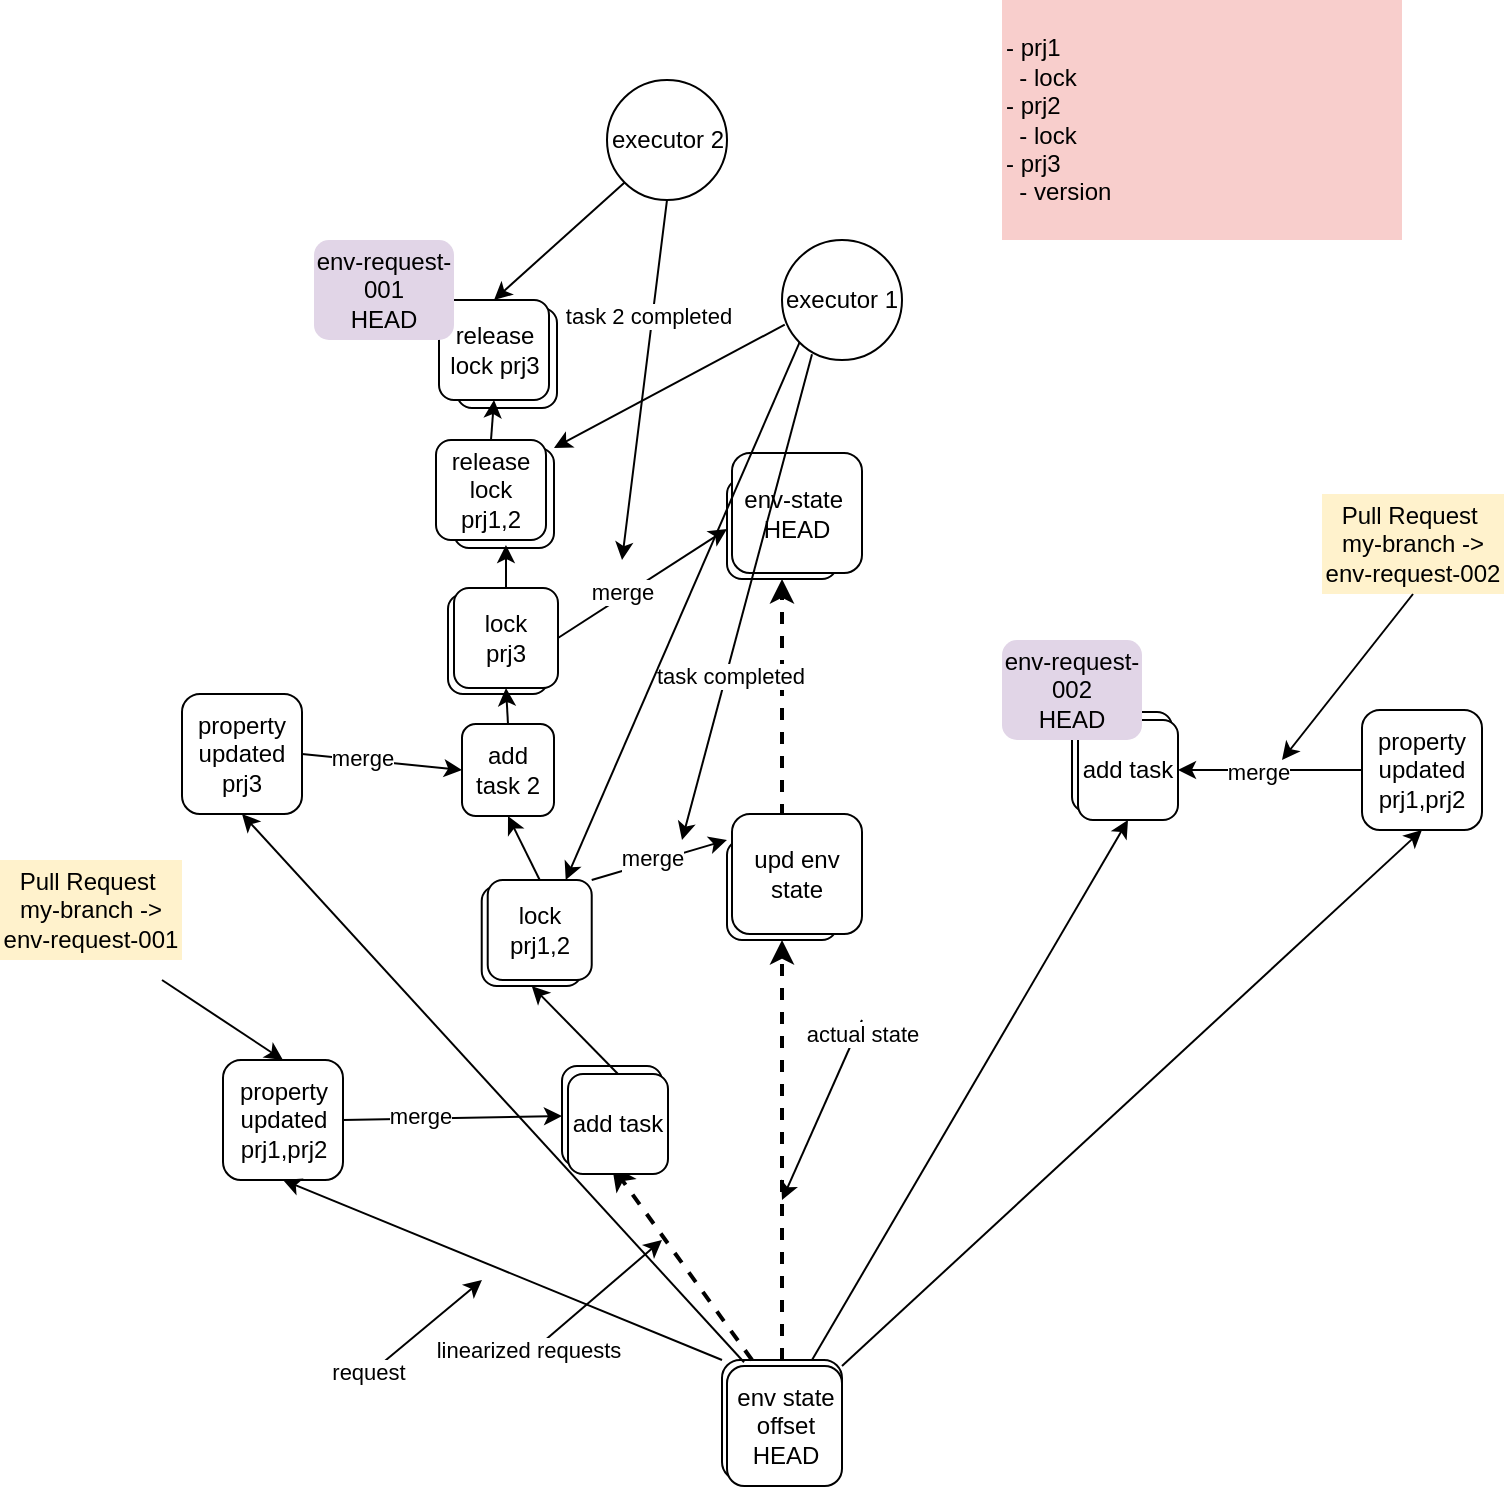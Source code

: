 <mxfile version="26.2.3">
  <diagram name="Page-1" id="kJdv7-yGnO9rXfNPzpO_">
    <mxGraphModel dx="1720" dy="1495" grid="1" gridSize="10" guides="1" tooltips="1" connect="1" arrows="1" fold="1" page="1" pageScale="1" pageWidth="850" pageHeight="1100" math="0" shadow="0">
      <root>
        <mxCell id="0" />
        <mxCell id="1" parent="0" />
        <mxCell id="tc9lPHJW7ty5cSRw3GDh-1" value="" style="rounded=1;whiteSpace=wrap;html=1;" parent="1" vertex="1">
          <mxGeometry x="330" y="250" width="60" height="60" as="geometry" />
        </mxCell>
        <mxCell id="tc9lPHJW7ty5cSRw3GDh-2" value="" style="rounded=1;whiteSpace=wrap;html=1;" parent="1" vertex="1">
          <mxGeometry x="250" y="103" width="50" height="50" as="geometry" />
        </mxCell>
        <mxCell id="tc9lPHJW7ty5cSRw3GDh-3" value="property updated&lt;div&gt;prj1,prj2&lt;/div&gt;" style="rounded=1;whiteSpace=wrap;html=1;" parent="1" vertex="1">
          <mxGeometry x="80.5" y="100" width="60" height="60" as="geometry" />
        </mxCell>
        <mxCell id="tc9lPHJW7ty5cSRw3GDh-4" value="env state offset HEAD" style="rounded=1;whiteSpace=wrap;html=1;" parent="1" vertex="1">
          <mxGeometry x="332.5" y="253" width="57.5" height="60" as="geometry" />
        </mxCell>
        <mxCell id="tc9lPHJW7ty5cSRw3GDh-5" value="" style="endArrow=classic;html=1;rounded=0;entryX=0.5;entryY=1;entryDx=0;entryDy=0;exitX=0.25;exitY=0;exitDx=0;exitDy=0;strokeWidth=2;dashed=1;" parent="1" source="tc9lPHJW7ty5cSRw3GDh-1" target="tc9lPHJW7ty5cSRw3GDh-2" edge="1">
          <mxGeometry width="50" height="50" relative="1" as="geometry">
            <mxPoint x="270" y="300" as="sourcePoint" />
            <mxPoint x="320" y="250" as="targetPoint" />
          </mxGeometry>
        </mxCell>
        <mxCell id="tc9lPHJW7ty5cSRw3GDh-6" value="" style="endArrow=classic;html=1;rounded=0;exitX=0;exitY=0;exitDx=0;exitDy=0;entryX=0.5;entryY=1;entryDx=0;entryDy=0;" parent="1" source="tc9lPHJW7ty5cSRw3GDh-1" target="tc9lPHJW7ty5cSRw3GDh-3" edge="1">
          <mxGeometry width="50" height="50" relative="1" as="geometry">
            <mxPoint x="220" y="200" as="sourcePoint" />
            <mxPoint x="270" y="150" as="targetPoint" />
          </mxGeometry>
        </mxCell>
        <mxCell id="tc9lPHJW7ty5cSRw3GDh-7" value="add task" style="rounded=1;whiteSpace=wrap;html=1;" parent="1" vertex="1">
          <mxGeometry x="253" y="107" width="50" height="50" as="geometry" />
        </mxCell>
        <mxCell id="tc9lPHJW7ty5cSRw3GDh-8" value="" style="endArrow=classic;html=1;rounded=0;exitX=0.5;exitY=0;exitDx=0;exitDy=0;strokeWidth=2;dashed=1;entryX=0.5;entryY=1;entryDx=0;entryDy=0;" parent="1" source="tc9lPHJW7ty5cSRw3GDh-13" edge="1" target="vAXXl4r_G6Kw9fOAu5oX-20">
          <mxGeometry width="50" height="50" relative="1" as="geometry">
            <mxPoint x="380" y="190" as="sourcePoint" />
            <mxPoint x="360" y="-300" as="targetPoint" />
          </mxGeometry>
        </mxCell>
        <mxCell id="tc9lPHJW7ty5cSRw3GDh-14" value="" style="endArrow=classic;html=1;rounded=0;exitX=0.5;exitY=0;exitDx=0;exitDy=0;strokeWidth=2;dashed=1;" parent="1" source="tc9lPHJW7ty5cSRw3GDh-1" target="tc9lPHJW7ty5cSRw3GDh-13" edge="1">
          <mxGeometry width="50" height="50" relative="1" as="geometry">
            <mxPoint x="360" y="250" as="sourcePoint" />
            <mxPoint x="360" y="-100" as="targetPoint" />
          </mxGeometry>
        </mxCell>
        <mxCell id="tc9lPHJW7ty5cSRw3GDh-13" value="" style="rounded=1;whiteSpace=wrap;html=1;" parent="1" vertex="1">
          <mxGeometry x="332.5" y="-10" width="55" height="50" as="geometry" />
        </mxCell>
        <mxCell id="tc9lPHJW7ty5cSRw3GDh-15" value="upd env state" style="rounded=1;whiteSpace=wrap;html=1;" parent="1" vertex="1">
          <mxGeometry x="335" y="-23" width="65" height="60" as="geometry" />
        </mxCell>
        <mxCell id="tc9lPHJW7ty5cSRw3GDh-16" value="" style="endArrow=classic;html=1;rounded=0;exitX=1;exitY=0.5;exitDx=0;exitDy=0;entryX=0;entryY=0.5;entryDx=0;entryDy=0;" parent="1" source="tc9lPHJW7ty5cSRw3GDh-3" target="tc9lPHJW7ty5cSRw3GDh-2" edge="1">
          <mxGeometry width="50" height="50" relative="1" as="geometry">
            <mxPoint x="140" y="150" as="sourcePoint" />
            <mxPoint x="190" y="100" as="targetPoint" />
          </mxGeometry>
        </mxCell>
        <mxCell id="tc9lPHJW7ty5cSRw3GDh-37" value="merge" style="edgeLabel;html=1;align=center;verticalAlign=middle;resizable=0;points=[];" parent="tc9lPHJW7ty5cSRw3GDh-16" vertex="1" connectable="0">
          <mxGeometry x="-0.297" y="2" relative="1" as="geometry">
            <mxPoint as="offset" />
          </mxGeometry>
        </mxCell>
        <mxCell id="tc9lPHJW7ty5cSRw3GDh-17" value="" style="endArrow=classic;html=1;rounded=0;exitX=0.5;exitY=1;exitDx=0;exitDy=0;entryX=0.5;entryY=0;entryDx=0;entryDy=0;" parent="1" edge="1" target="tc9lPHJW7ty5cSRw3GDh-3">
          <mxGeometry width="50" height="50" relative="1" as="geometry">
            <mxPoint x="50" y="60" as="sourcePoint" />
            <mxPoint x="150" y="120" as="targetPoint" />
          </mxGeometry>
        </mxCell>
        <mxCell id="tc9lPHJW7ty5cSRw3GDh-21" value="" style="endArrow=classic;html=1;rounded=0;" parent="1" edge="1">
          <mxGeometry width="50" height="50" relative="1" as="geometry">
            <mxPoint x="230" y="250" as="sourcePoint" />
            <mxPoint x="300" y="190" as="targetPoint" />
          </mxGeometry>
        </mxCell>
        <mxCell id="tc9lPHJW7ty5cSRw3GDh-23" value="linearized requests" style="edgeLabel;html=1;align=center;verticalAlign=middle;resizable=0;points=[];" parent="tc9lPHJW7ty5cSRw3GDh-21" vertex="1" connectable="0">
          <mxGeometry x="-0.877" y="2" relative="1" as="geometry">
            <mxPoint as="offset" />
          </mxGeometry>
        </mxCell>
        <mxCell id="tc9lPHJW7ty5cSRw3GDh-24" value="" style="endArrow=classic;html=1;rounded=0;" parent="1" edge="1">
          <mxGeometry width="50" height="50" relative="1" as="geometry">
            <mxPoint x="400" y="80" as="sourcePoint" />
            <mxPoint x="360" y="170" as="targetPoint" />
          </mxGeometry>
        </mxCell>
        <mxCell id="tc9lPHJW7ty5cSRw3GDh-25" value="actual state" style="edgeLabel;html=1;align=center;verticalAlign=middle;resizable=0;points=[];" parent="tc9lPHJW7ty5cSRw3GDh-24" vertex="1" connectable="0">
          <mxGeometry x="-0.877" y="2" relative="1" as="geometry">
            <mxPoint as="offset" />
          </mxGeometry>
        </mxCell>
        <mxCell id="tc9lPHJW7ty5cSRw3GDh-26" value="" style="endArrow=classic;html=1;rounded=0;" parent="1" edge="1">
          <mxGeometry width="50" height="50" relative="1" as="geometry">
            <mxPoint x="150" y="260" as="sourcePoint" />
            <mxPoint x="210" y="210" as="targetPoint" />
          </mxGeometry>
        </mxCell>
        <mxCell id="tc9lPHJW7ty5cSRw3GDh-27" value="request" style="edgeLabel;html=1;align=center;verticalAlign=middle;resizable=0;points=[];" parent="tc9lPHJW7ty5cSRw3GDh-26" vertex="1" connectable="0">
          <mxGeometry x="-0.877" y="2" relative="1" as="geometry">
            <mxPoint as="offset" />
          </mxGeometry>
        </mxCell>
        <mxCell id="tc9lPHJW7ty5cSRw3GDh-31" value="" style="rounded=1;whiteSpace=wrap;html=1;" parent="1" vertex="1">
          <mxGeometry x="196" y="-206" width="50" height="50" as="geometry" />
        </mxCell>
        <mxCell id="tc9lPHJW7ty5cSRw3GDh-32" value="" style="endArrow=classic;html=1;rounded=0;exitX=0.5;exitY=0;exitDx=0;exitDy=0;entryX=0.636;entryY=1.05;entryDx=0;entryDy=0;entryPerimeter=0;" parent="1" source="vAXXl4r_G6Kw9fOAu5oX-13" target="tc9lPHJW7ty5cSRw3GDh-34" edge="1">
          <mxGeometry width="50" height="50" relative="1" as="geometry">
            <mxPoint x="282" y="-203.5" as="sourcePoint" />
            <mxPoint x="170" y="-210" as="targetPoint" />
          </mxGeometry>
        </mxCell>
        <mxCell id="tc9lPHJW7ty5cSRw3GDh-34" value="release lock prj1,2" style="rounded=1;whiteSpace=wrap;html=1;" parent="1" vertex="1">
          <mxGeometry x="187" y="-210" width="55" height="50" as="geometry" />
        </mxCell>
        <mxCell id="vAXXl4r_G6Kw9fOAu5oX-1" value="- prj1&lt;div&gt;&amp;nbsp; - lock&lt;/div&gt;&lt;div&gt;&lt;div&gt;- prj2&lt;/div&gt;&lt;div&gt;&amp;nbsp; - lock&lt;/div&gt;&lt;div&gt;&lt;span style=&quot;background-color: transparent; color: light-dark(rgb(0, 0, 0), rgb(255, 255, 255));&quot;&gt;- prj3&lt;/span&gt;&lt;/div&gt;&lt;/div&gt;&lt;div&gt;&amp;nbsp; - version&lt;/div&gt;" style="text;html=1;align=left;verticalAlign=middle;whiteSpace=wrap;rounded=0;fillColor=#f8cecc;strokeColor=none;" vertex="1" parent="1">
          <mxGeometry x="470" y="-430" width="200" height="120" as="geometry" />
        </mxCell>
        <mxCell id="vAXXl4r_G6Kw9fOAu5oX-7" value="" style="rounded=1;whiteSpace=wrap;html=1;" vertex="1" parent="1">
          <mxGeometry x="209.86" y="13" width="50" height="50" as="geometry" />
        </mxCell>
        <mxCell id="vAXXl4r_G6Kw9fOAu5oX-8" value="lock&lt;div&gt;prj1,2&lt;/div&gt;" style="rounded=1;whiteSpace=wrap;html=1;" vertex="1" parent="1">
          <mxGeometry x="212.86" y="10" width="52" height="50" as="geometry" />
        </mxCell>
        <mxCell id="vAXXl4r_G6Kw9fOAu5oX-10" value="" style="endArrow=classic;html=1;rounded=0;exitX=0.5;exitY=0;exitDx=0;exitDy=0;entryX=0.5;entryY=1;entryDx=0;entryDy=0;" edge="1" parent="1" source="tc9lPHJW7ty5cSRw3GDh-7" target="vAXXl4r_G6Kw9fOAu5oX-7">
          <mxGeometry width="50" height="50" relative="1" as="geometry">
            <mxPoint x="149" y="45" as="sourcePoint" />
            <mxPoint x="300" y="90" as="targetPoint" />
          </mxGeometry>
        </mxCell>
        <mxCell id="vAXXl4r_G6Kw9fOAu5oX-12" value="" style="rounded=1;whiteSpace=wrap;html=1;" vertex="1" parent="1">
          <mxGeometry x="193" y="-133" width="50" height="50" as="geometry" />
        </mxCell>
        <mxCell id="vAXXl4r_G6Kw9fOAu5oX-13" value="lock&lt;div&gt;prj3&lt;/div&gt;" style="rounded=1;whiteSpace=wrap;html=1;" vertex="1" parent="1">
          <mxGeometry x="196" y="-136" width="52" height="50" as="geometry" />
        </mxCell>
        <mxCell id="vAXXl4r_G6Kw9fOAu5oX-20" value="" style="rounded=1;whiteSpace=wrap;html=1;" vertex="1" parent="1">
          <mxGeometry x="332.5" y="-190.5" width="55" height="50" as="geometry" />
        </mxCell>
        <mxCell id="vAXXl4r_G6Kw9fOAu5oX-21" value="env-state&amp;nbsp; HEAD" style="rounded=1;whiteSpace=wrap;html=1;" vertex="1" parent="1">
          <mxGeometry x="335" y="-203.5" width="65" height="60" as="geometry" />
        </mxCell>
        <mxCell id="vAXXl4r_G6Kw9fOAu5oX-23" value="property updated&lt;div&gt;prj3&lt;/div&gt;" style="rounded=1;whiteSpace=wrap;html=1;" vertex="1" parent="1">
          <mxGeometry x="60" y="-83" width="60" height="60" as="geometry" />
        </mxCell>
        <mxCell id="vAXXl4r_G6Kw9fOAu5oX-24" value="" style="endArrow=classic;html=1;rounded=0;exitX=0.148;exitY=-0.031;exitDx=0;exitDy=0;exitPerimeter=0;entryX=0.5;entryY=1;entryDx=0;entryDy=0;" edge="1" parent="1" source="tc9lPHJW7ty5cSRw3GDh-4" target="vAXXl4r_G6Kw9fOAu5oX-23">
          <mxGeometry width="50" height="50" relative="1" as="geometry">
            <mxPoint x="240" y="300" as="sourcePoint" />
            <mxPoint x="290" y="250" as="targetPoint" />
          </mxGeometry>
        </mxCell>
        <mxCell id="vAXXl4r_G6Kw9fOAu5oX-26" value="" style="endArrow=classic;html=1;rounded=0;exitX=0.5;exitY=0;exitDx=0;exitDy=0;entryX=0.5;entryY=1;entryDx=0;entryDy=0;" edge="1" parent="1" source="vAXXl4r_G6Kw9fOAu5oX-8" target="vAXXl4r_G6Kw9fOAu5oX-25">
          <mxGeometry width="50" height="50" relative="1" as="geometry">
            <mxPoint x="286" y="25" as="sourcePoint" />
            <mxPoint x="258" y="-50" as="targetPoint" />
          </mxGeometry>
        </mxCell>
        <mxCell id="vAXXl4r_G6Kw9fOAu5oX-25" value="add task 2" style="rounded=1;whiteSpace=wrap;html=1;" vertex="1" parent="1">
          <mxGeometry x="200" y="-68" width="46" height="46" as="geometry" />
        </mxCell>
        <mxCell id="vAXXl4r_G6Kw9fOAu5oX-27" value="" style="endArrow=classic;html=1;rounded=0;exitX=1;exitY=0.5;exitDx=0;exitDy=0;entryX=0;entryY=0.5;entryDx=0;entryDy=0;" edge="1" parent="1" source="vAXXl4r_G6Kw9fOAu5oX-23" target="vAXXl4r_G6Kw9fOAu5oX-25">
          <mxGeometry width="50" height="50" relative="1" as="geometry">
            <mxPoint x="170" y="30" as="sourcePoint" />
            <mxPoint x="220" y="-20" as="targetPoint" />
          </mxGeometry>
        </mxCell>
        <mxCell id="vAXXl4r_G6Kw9fOAu5oX-28" value="merge" style="edgeLabel;html=1;align=center;verticalAlign=middle;resizable=0;points=[];" vertex="1" connectable="0" parent="vAXXl4r_G6Kw9fOAu5oX-27">
          <mxGeometry x="-0.267" y="1" relative="1" as="geometry">
            <mxPoint as="offset" />
          </mxGeometry>
        </mxCell>
        <mxCell id="vAXXl4r_G6Kw9fOAu5oX-29" value="" style="endArrow=classic;html=1;rounded=0;exitX=0.5;exitY=0;exitDx=0;exitDy=0;entryX=0.5;entryY=1;entryDx=0;entryDy=0;" edge="1" parent="1" source="vAXXl4r_G6Kw9fOAu5oX-25" target="vAXXl4r_G6Kw9fOAu5oX-13">
          <mxGeometry width="50" height="50" relative="1" as="geometry">
            <mxPoint x="280" y="-20" as="sourcePoint" />
            <mxPoint x="330" y="-70" as="targetPoint" />
          </mxGeometry>
        </mxCell>
        <mxCell id="vAXXl4r_G6Kw9fOAu5oX-35" value="" style="rounded=1;whiteSpace=wrap;html=1;" vertex="1" parent="1">
          <mxGeometry x="197.5" y="-276" width="50" height="50" as="geometry" />
        </mxCell>
        <mxCell id="vAXXl4r_G6Kw9fOAu5oX-36" value="release lock prj3" style="rounded=1;whiteSpace=wrap;html=1;" vertex="1" parent="1">
          <mxGeometry x="188.5" y="-280" width="55" height="50" as="geometry" />
        </mxCell>
        <mxCell id="vAXXl4r_G6Kw9fOAu5oX-37" value="" style="endArrow=classic;html=1;rounded=0;exitX=0.5;exitY=0;exitDx=0;exitDy=0;entryX=0.5;entryY=1;entryDx=0;entryDy=0;" edge="1" parent="1" source="tc9lPHJW7ty5cSRw3GDh-34" target="vAXXl4r_G6Kw9fOAu5oX-36">
          <mxGeometry width="50" height="50" relative="1" as="geometry">
            <mxPoint x="190" y="-260" as="sourcePoint" />
            <mxPoint x="240" y="-310" as="targetPoint" />
          </mxGeometry>
        </mxCell>
        <mxCell id="vAXXl4r_G6Kw9fOAu5oX-38" value="" style="endArrow=classic;html=1;rounded=0;exitX=1;exitY=0;exitDx=0;exitDy=0;entryX=0;entryY=0;entryDx=0;entryDy=0;" edge="1" parent="1" source="vAXXl4r_G6Kw9fOAu5oX-8" target="tc9lPHJW7ty5cSRw3GDh-13">
          <mxGeometry width="50" height="50" relative="1" as="geometry">
            <mxPoint x="260" y="-20" as="sourcePoint" />
            <mxPoint x="320" y="-70" as="targetPoint" />
          </mxGeometry>
        </mxCell>
        <mxCell id="vAXXl4r_G6Kw9fOAu5oX-39" value="merge" style="edgeLabel;html=1;align=center;verticalAlign=middle;resizable=0;points=[];" vertex="1" connectable="0" parent="vAXXl4r_G6Kw9fOAu5oX-38">
          <mxGeometry x="-0.092" y="3" relative="1" as="geometry">
            <mxPoint y="1" as="offset" />
          </mxGeometry>
        </mxCell>
        <mxCell id="vAXXl4r_G6Kw9fOAu5oX-40" value="executor 1" style="ellipse;whiteSpace=wrap;html=1;aspect=fixed;" vertex="1" parent="1">
          <mxGeometry x="360" y="-310" width="60" height="60" as="geometry" />
        </mxCell>
        <mxCell id="vAXXl4r_G6Kw9fOAu5oX-41" value="" style="endArrow=classic;html=1;rounded=0;exitX=0.25;exitY=0.953;exitDx=0;exitDy=0;exitPerimeter=0;" edge="1" parent="1" source="vAXXl4r_G6Kw9fOAu5oX-40">
          <mxGeometry width="50" height="50" relative="1" as="geometry">
            <mxPoint x="290" as="sourcePoint" />
            <mxPoint x="310" y="-10" as="targetPoint" />
          </mxGeometry>
        </mxCell>
        <mxCell id="vAXXl4r_G6Kw9fOAu5oX-53" value="task&amp;nbsp;&lt;span style=&quot;background-color: light-dark(#ffffff, var(--ge-dark-color, #121212)); color: light-dark(rgb(0, 0, 0), rgb(255, 255, 255));&quot;&gt;completed&lt;/span&gt;" style="edgeLabel;html=1;align=center;verticalAlign=middle;resizable=0;points=[];" vertex="1" connectable="0" parent="vAXXl4r_G6Kw9fOAu5oX-41">
          <mxGeometry x="0.316" y="2" relative="1" as="geometry">
            <mxPoint as="offset" />
          </mxGeometry>
        </mxCell>
        <mxCell id="vAXXl4r_G6Kw9fOAu5oX-42" value="" style="endArrow=classic;html=1;rounded=0;exitX=0.023;exitY=0.705;exitDx=0;exitDy=0;exitPerimeter=0;entryX=1;entryY=0;entryDx=0;entryDy=0;" edge="1" parent="1" source="vAXXl4r_G6Kw9fOAu5oX-40" target="tc9lPHJW7ty5cSRw3GDh-31">
          <mxGeometry width="50" height="50" relative="1" as="geometry">
            <mxPoint x="210" y="-280" as="sourcePoint" />
            <mxPoint x="260" y="-330" as="targetPoint" />
          </mxGeometry>
        </mxCell>
        <mxCell id="vAXXl4r_G6Kw9fOAu5oX-43" value="" style="endArrow=classic;html=1;rounded=0;exitX=0;exitY=1;exitDx=0;exitDy=0;entryX=0.75;entryY=0;entryDx=0;entryDy=0;" edge="1" parent="1" source="vAXXl4r_G6Kw9fOAu5oX-40" target="vAXXl4r_G6Kw9fOAu5oX-8">
          <mxGeometry width="50" height="50" relative="1" as="geometry">
            <mxPoint x="240" y="-170" as="sourcePoint" />
            <mxPoint x="290" y="-220" as="targetPoint" />
          </mxGeometry>
        </mxCell>
        <mxCell id="vAXXl4r_G6Kw9fOAu5oX-44" value="executor 2" style="ellipse;whiteSpace=wrap;html=1;aspect=fixed;" vertex="1" parent="1">
          <mxGeometry x="272.5" y="-390" width="60" height="60" as="geometry" />
        </mxCell>
        <mxCell id="vAXXl4r_G6Kw9fOAu5oX-45" value="" style="endArrow=classic;html=1;rounded=0;exitX=0;exitY=1;exitDx=0;exitDy=0;entryX=0.5;entryY=0;entryDx=0;entryDy=0;" edge="1" parent="1" source="vAXXl4r_G6Kw9fOAu5oX-44" target="vAXXl4r_G6Kw9fOAu5oX-36">
          <mxGeometry width="50" height="50" relative="1" as="geometry">
            <mxPoint x="90" y="-360" as="sourcePoint" />
            <mxPoint x="140" y="-410" as="targetPoint" />
          </mxGeometry>
        </mxCell>
        <mxCell id="vAXXl4r_G6Kw9fOAu5oX-47" value="" style="endArrow=classic;html=1;rounded=0;exitX=0.5;exitY=1;exitDx=0;exitDy=0;" edge="1" parent="1" source="vAXXl4r_G6Kw9fOAu5oX-44">
          <mxGeometry width="50" height="50" relative="1" as="geometry">
            <mxPoint x="400" y="-370" as="sourcePoint" />
            <mxPoint x="280" y="-150" as="targetPoint" />
          </mxGeometry>
        </mxCell>
        <mxCell id="vAXXl4r_G6Kw9fOAu5oX-54" value="task 2 completed" style="edgeLabel;html=1;align=center;verticalAlign=middle;resizable=0;points=[];" vertex="1" connectable="0" parent="vAXXl4r_G6Kw9fOAu5oX-47">
          <mxGeometry x="-0.354" y="-3" relative="1" as="geometry">
            <mxPoint as="offset" />
          </mxGeometry>
        </mxCell>
        <mxCell id="vAXXl4r_G6Kw9fOAu5oX-48" value="" style="endArrow=classic;html=1;rounded=0;exitX=1;exitY=0.5;exitDx=0;exitDy=0;entryX=0;entryY=0.5;entryDx=0;entryDy=0;" edge="1" parent="1" source="vAXXl4r_G6Kw9fOAu5oX-13" target="vAXXl4r_G6Kw9fOAu5oX-20">
          <mxGeometry width="50" height="50" relative="1" as="geometry">
            <mxPoint x="80" y="-140" as="sourcePoint" />
            <mxPoint x="320" y="-170" as="targetPoint" />
          </mxGeometry>
        </mxCell>
        <mxCell id="vAXXl4r_G6Kw9fOAu5oX-51" value="merge" style="edgeLabel;html=1;align=center;verticalAlign=middle;resizable=0;points=[];" vertex="1" connectable="0" parent="vAXXl4r_G6Kw9fOAu5oX-48">
          <mxGeometry x="-0.229" y="2" relative="1" as="geometry">
            <mxPoint as="offset" />
          </mxGeometry>
        </mxCell>
        <mxCell id="vAXXl4r_G6Kw9fOAu5oX-22" value="env-request-001&lt;div&gt;HEAD&lt;/div&gt;" style="rounded=1;whiteSpace=wrap;html=1;fillColor=#e1d5e7;strokeColor=none;" vertex="1" parent="1">
          <mxGeometry x="126" y="-310" width="70" height="50" as="geometry" />
        </mxCell>
        <mxCell id="vAXXl4r_G6Kw9fOAu5oX-56" value="" style="rounded=1;whiteSpace=wrap;html=1;" vertex="1" parent="1">
          <mxGeometry x="505" y="-74" width="50" height="50" as="geometry" />
        </mxCell>
        <mxCell id="vAXXl4r_G6Kw9fOAu5oX-57" value="add task" style="rounded=1;whiteSpace=wrap;html=1;" vertex="1" parent="1">
          <mxGeometry x="508" y="-70" width="50" height="50" as="geometry" />
        </mxCell>
        <mxCell id="vAXXl4r_G6Kw9fOAu5oX-58" value="" style="endArrow=classic;html=1;rounded=0;entryX=0.5;entryY=1;entryDx=0;entryDy=0;exitX=0.75;exitY=0;exitDx=0;exitDy=0;" edge="1" parent="1" source="tc9lPHJW7ty5cSRw3GDh-1" target="vAXXl4r_G6Kw9fOAu5oX-57">
          <mxGeometry width="50" height="50" relative="1" as="geometry">
            <mxPoint x="450" y="-30" as="sourcePoint" />
            <mxPoint x="470" y="210" as="targetPoint" />
          </mxGeometry>
        </mxCell>
        <mxCell id="vAXXl4r_G6Kw9fOAu5oX-59" value="env-request-002&lt;div&gt;HEAD&lt;/div&gt;" style="rounded=1;whiteSpace=wrap;html=1;fillColor=#e1d5e7;strokeColor=none;" vertex="1" parent="1">
          <mxGeometry x="470" y="-110" width="70" height="50" as="geometry" />
        </mxCell>
        <mxCell id="vAXXl4r_G6Kw9fOAu5oX-61" value="property updated&lt;div&gt;prj1,prj2&lt;/div&gt;" style="rounded=1;whiteSpace=wrap;html=1;" vertex="1" parent="1">
          <mxGeometry x="650" y="-75" width="60" height="60" as="geometry" />
        </mxCell>
        <mxCell id="vAXXl4r_G6Kw9fOAu5oX-62" value="" style="endArrow=classic;html=1;rounded=0;exitX=0;exitY=0.5;exitDx=0;exitDy=0;" edge="1" parent="1" source="vAXXl4r_G6Kw9fOAu5oX-61" target="vAXXl4r_G6Kw9fOAu5oX-57">
          <mxGeometry width="50" height="50" relative="1" as="geometry">
            <mxPoint x="590" y="40" as="sourcePoint" />
            <mxPoint x="640" y="-10" as="targetPoint" />
          </mxGeometry>
        </mxCell>
        <mxCell id="vAXXl4r_G6Kw9fOAu5oX-63" value="merge" style="edgeLabel;html=1;align=center;verticalAlign=middle;resizable=0;points=[];" vertex="1" connectable="0" parent="vAXXl4r_G6Kw9fOAu5oX-62">
          <mxGeometry x="0.13" y="1" relative="1" as="geometry">
            <mxPoint as="offset" />
          </mxGeometry>
        </mxCell>
        <mxCell id="vAXXl4r_G6Kw9fOAu5oX-64" value="" style="endArrow=classic;html=1;rounded=0;exitX=1;exitY=0;exitDx=0;exitDy=0;entryX=0.5;entryY=1;entryDx=0;entryDy=0;" edge="1" parent="1" source="tc9lPHJW7ty5cSRw3GDh-4" target="vAXXl4r_G6Kw9fOAu5oX-61">
          <mxGeometry width="50" height="50" relative="1" as="geometry">
            <mxPoint x="580" y="210" as="sourcePoint" />
            <mxPoint x="630" y="160" as="targetPoint" />
          </mxGeometry>
        </mxCell>
        <mxCell id="vAXXl4r_G6Kw9fOAu5oX-65" value="&lt;div&gt;Pull Request&amp;nbsp;&lt;/div&gt;&lt;div&gt;&lt;span style=&quot;background-color: transparent; color: light-dark(rgb(0, 0, 0), rgb(255, 255, 255));&quot;&gt;my-branch -&amp;gt; env-request-001&lt;/span&gt;&lt;/div&gt;" style="text;html=1;align=center;verticalAlign=middle;whiteSpace=wrap;rounded=0;fillColor=#fff2cc;strokeColor=none;" vertex="1" parent="1">
          <mxGeometry x="-31" width="91" height="50" as="geometry" />
        </mxCell>
        <mxCell id="vAXXl4r_G6Kw9fOAu5oX-66" value="&lt;div&gt;Pull Request&amp;nbsp;&lt;/div&gt;&lt;div&gt;&lt;span style=&quot;background-color: transparent; color: light-dark(rgb(0, 0, 0), rgb(255, 255, 255));&quot;&gt;my-branch -&amp;gt; env-request-002&lt;/span&gt;&lt;/div&gt;" style="text;html=1;align=center;verticalAlign=middle;whiteSpace=wrap;rounded=0;fillColor=#fff2cc;strokeColor=none;" vertex="1" parent="1">
          <mxGeometry x="630" y="-183" width="91" height="50" as="geometry" />
        </mxCell>
        <mxCell id="vAXXl4r_G6Kw9fOAu5oX-67" value="" style="endArrow=classic;html=1;rounded=0;exitX=0.5;exitY=1;exitDx=0;exitDy=0;" edge="1" parent="1" source="vAXXl4r_G6Kw9fOAu5oX-66">
          <mxGeometry width="50" height="50" relative="1" as="geometry">
            <mxPoint x="730" y="-50" as="sourcePoint" />
            <mxPoint x="610" y="-50" as="targetPoint" />
          </mxGeometry>
        </mxCell>
      </root>
    </mxGraphModel>
  </diagram>
</mxfile>
